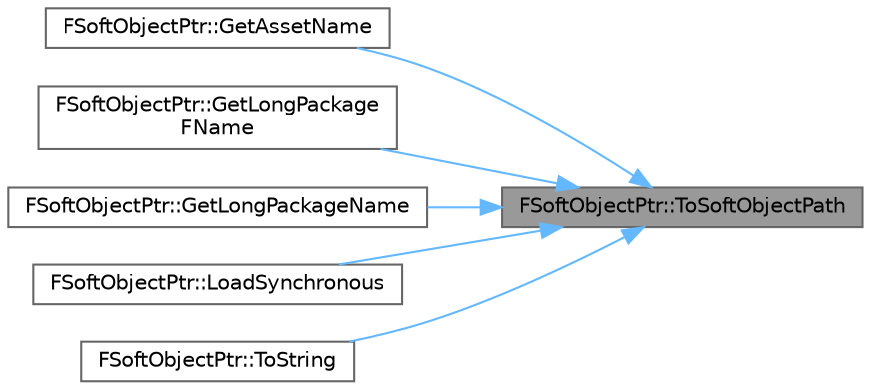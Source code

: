 digraph "FSoftObjectPtr::ToSoftObjectPath"
{
 // INTERACTIVE_SVG=YES
 // LATEX_PDF_SIZE
  bgcolor="transparent";
  edge [fontname=Helvetica,fontsize=10,labelfontname=Helvetica,labelfontsize=10];
  node [fontname=Helvetica,fontsize=10,shape=box,height=0.2,width=0.4];
  rankdir="RL";
  Node1 [id="Node000001",label="FSoftObjectPtr::ToSoftObjectPath",height=0.2,width=0.4,color="gray40", fillcolor="grey60", style="filled", fontcolor="black",tooltip="Returns the StringObjectPath that is wrapped by this SoftObjectPtr."];
  Node1 -> Node2 [id="edge1_Node000001_Node000002",dir="back",color="steelblue1",style="solid",tooltip=" "];
  Node2 [id="Node000002",label="FSoftObjectPtr::GetAssetName",height=0.2,width=0.4,color="grey40", fillcolor="white", style="filled",URL="$dd/db8/structFSoftObjectPtr.html#a5932abaa717fa4cda91e9b418d3fb61f",tooltip="Returns assetname string, leaving off the /package/path."];
  Node1 -> Node3 [id="edge2_Node000001_Node000003",dir="back",color="steelblue1",style="solid",tooltip=" "];
  Node3 [id="Node000003",label="FSoftObjectPtr::GetLongPackage\lFName",height=0.2,width=0.4,color="grey40", fillcolor="white", style="filled",URL="$dd/db8/structFSoftObjectPtr.html#abddac2eb0668dacd8566837affc221cf",tooltip="Returns /package/path name, leaving off the asset name."];
  Node1 -> Node4 [id="edge3_Node000001_Node000004",dir="back",color="steelblue1",style="solid",tooltip=" "];
  Node4 [id="Node000004",label="FSoftObjectPtr::GetLongPackageName",height=0.2,width=0.4,color="grey40", fillcolor="white", style="filled",URL="$dd/db8/structFSoftObjectPtr.html#a926555123333b68e43ec89e70145d79c",tooltip="Returns /package/path string, leaving off the asset name."];
  Node1 -> Node5 [id="edge4_Node000001_Node000005",dir="back",color="steelblue1",style="solid",tooltip=" "];
  Node5 [id="Node000005",label="FSoftObjectPtr::LoadSynchronous",height=0.2,width=0.4,color="grey40", fillcolor="white", style="filled",URL="$dd/db8/structFSoftObjectPtr.html#af6ac407ccb68ce2453224a03080255fc",tooltip="Synchronously load (if necessary) and return the asset object represented by this asset ptr."];
  Node1 -> Node6 [id="edge5_Node000001_Node000006",dir="back",color="steelblue1",style="solid",tooltip=" "];
  Node6 [id="Node000006",label="FSoftObjectPtr::ToString",height=0.2,width=0.4,color="grey40", fillcolor="white", style="filled",URL="$dd/db8/structFSoftObjectPtr.html#a85418adba15cce7c376de27a7ebc11a8",tooltip="Returns string representation of reference, in form /package/path.assetname."];
}
